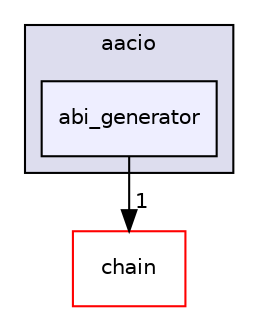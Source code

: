 digraph "libraries/abi_generator/include/aacio/abi_generator" {
  compound=true
  node [ fontsize="10", fontname="Helvetica"];
  edge [ labelfontsize="10", labelfontname="Helvetica"];
  subgraph clusterdir_318b9042fac24a5545b50911d55af9bd {
    graph [ bgcolor="#ddddee", pencolor="black", label="aacio" fontname="Helvetica", fontsize="10", URL="dir_318b9042fac24a5545b50911d55af9bd.html"]
  dir_73e21aa6c6afe508ca5ee4069513dc83 [shape=box, label="abi_generator", style="filled", fillcolor="#eeeeff", pencolor="black", URL="dir_73e21aa6c6afe508ca5ee4069513dc83.html"];
  }
  dir_94df585d4e205d65756e56c0817a7014 [shape=box label="chain" fillcolor="white" style="filled" color="red" URL="dir_94df585d4e205d65756e56c0817a7014.html"];
  dir_73e21aa6c6afe508ca5ee4069513dc83->dir_94df585d4e205d65756e56c0817a7014 [headlabel="1", labeldistance=1.5 headhref="dir_001679_000005.html"];
}
